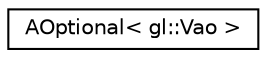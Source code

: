 digraph "Graphical Class Hierarchy"
{
 // LATEX_PDF_SIZE
  edge [fontname="Helvetica",fontsize="10",labelfontname="Helvetica",labelfontsize="10"];
  node [fontname="Helvetica",fontsize="10",shape=record];
  rankdir="LR";
  Node0 [label="AOptional\< gl::Vao \>",height=0.2,width=0.4,color="black", fillcolor="white", style="filled",URL="$classAOptional.html",tooltip=" "];
}
